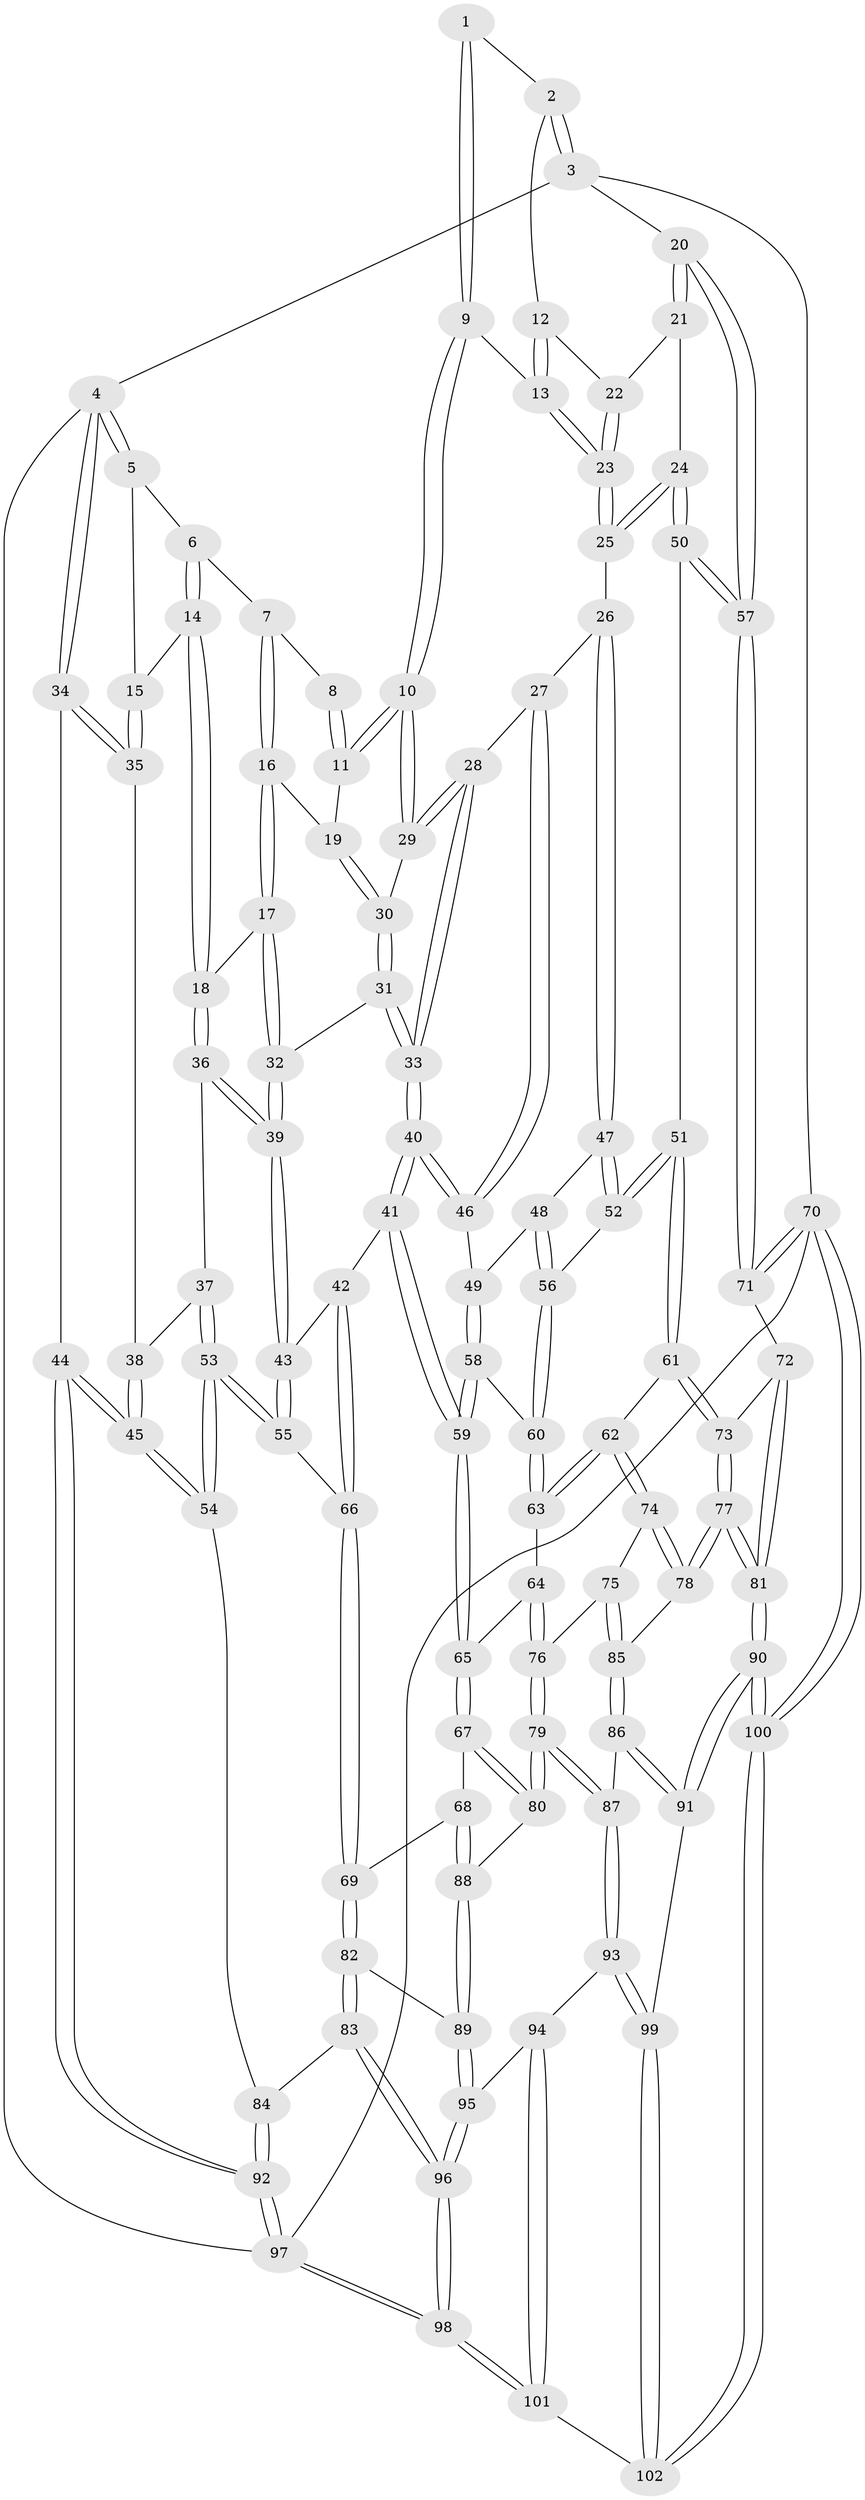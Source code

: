 // Generated by graph-tools (version 1.1) at 2025/38/02/21/25 10:38:58]
// undirected, 102 vertices, 252 edges
graph export_dot {
graph [start="1"]
  node [color=gray90,style=filled];
  1 [pos="+0.6372515605528746+0"];
  2 [pos="+0.8782704517398074+0"];
  3 [pos="+1+0"];
  4 [pos="+0+0"];
  5 [pos="+0.22574096541436633+0"];
  6 [pos="+0.2891295582108379+0"];
  7 [pos="+0.3518719108019547+0"];
  8 [pos="+0.6149796126256657+0"];
  9 [pos="+0.7549355537355369+0.0985938943798186"];
  10 [pos="+0.6586327082514599+0.12104153629878175"];
  11 [pos="+0.6314798229404534+0.055374773116420466"];
  12 [pos="+0.8458839595597609+0"];
  13 [pos="+0.7807115394040014+0.09494749946604271"];
  14 [pos="+0.14958138438020438+0.14692662836315387"];
  15 [pos="+0.09279439712861252+0.13879130664227196"];
  16 [pos="+0.35934289246825535+0"];
  17 [pos="+0.26514215732653257+0.11677730663176739"];
  18 [pos="+0.21744220217800833+0.1615912955803174"];
  19 [pos="+0.4433659635751864+0.08057562548369276"];
  20 [pos="+1+0"];
  21 [pos="+0.9314747326408767+0.09632250555490712"];
  22 [pos="+0.9172482592537395+0.08633529695795637"];
  23 [pos="+0.821507321303315+0.1512261707222921"];
  24 [pos="+1+0.23973765619274479"];
  25 [pos="+0.8378473905093994+0.19309365560901895"];
  26 [pos="+0.7643325209676628+0.2595564379202596"];
  27 [pos="+0.6539766720988566+0.2117851762721494"];
  28 [pos="+0.6504076859370087+0.2077146528571121"];
  29 [pos="+0.6495588749386566+0.1456059225380221"];
  30 [pos="+0.45781038576451377+0.13563240011398295"];
  31 [pos="+0.4487852937185224+0.1827155782022852"];
  32 [pos="+0.398564481240187+0.20823339680863"];
  33 [pos="+0.521275030443453+0.2726612375183604"];
  34 [pos="+0+0.027980276291433813"];
  35 [pos="+0.08059591239258794+0.14249198459475332"];
  36 [pos="+0.23859898412159591+0.23245288961664518"];
  37 [pos="+0.14906224001795065+0.31561607075787107"];
  38 [pos="+0.07744794559037947+0.21434617884085247"];
  39 [pos="+0.3218850657111662+0.30917049702699695"];
  40 [pos="+0.5033509803756456+0.35582582312960725"];
  41 [pos="+0.4902299651560535+0.3946529020537623"];
  42 [pos="+0.44212142521603653+0.3972618964781151"];
  43 [pos="+0.3265846645233733+0.328522989073606"];
  44 [pos="+0+0.5266034713458638"];
  45 [pos="+0+0.5150799848941819"];
  46 [pos="+0.6539362217149545+0.3104316150868722"];
  47 [pos="+0.777671327383399+0.3098773464564709"];
  48 [pos="+0.7227031657372858+0.3445588233783637"];
  49 [pos="+0.6649564017418785+0.34970061742718833"];
  50 [pos="+1+0.327475916045805"];
  51 [pos="+0.9298036149330062+0.40450380122541946"];
  52 [pos="+0.8078035997252128+0.3389867619525713"];
  53 [pos="+0.09491361566330309+0.5005505727296389"];
  54 [pos="+0.0822126252035993+0.5056928822130428"];
  55 [pos="+0.15300649775856748+0.49568585230679413"];
  56 [pos="+0.7286872686412532+0.4244167242920503"];
  57 [pos="+1+0.33220554589450935"];
  58 [pos="+0.6581900253940273+0.36361704771326786"];
  59 [pos="+0.5390620246137926+0.4398761638374703"];
  60 [pos="+0.721893178779719+0.4422665582481223"];
  61 [pos="+0.8481747830775783+0.503137117911807"];
  62 [pos="+0.8260503556421152+0.5156390093475328"];
  63 [pos="+0.7265704586287847+0.4984099064341509"];
  64 [pos="+0.6705632596304365+0.5209440945918805"];
  65 [pos="+0.5712092525220525+0.506918436649478"];
  66 [pos="+0.32603077506511874+0.5670295066283466"];
  67 [pos="+0.5670478969093649+0.5151791249423777"];
  68 [pos="+0.405801528902981+0.6089275050901943"];
  69 [pos="+0.3514916664427353+0.6061813832431103"];
  70 [pos="+1+1"];
  71 [pos="+1+0.6041606883596639"];
  72 [pos="+0.9776346214357945+0.6172125436887539"];
  73 [pos="+0.9490339067683738+0.6142432433830213"];
  74 [pos="+0.8144439205838439+0.6257035029137845"];
  75 [pos="+0.694827705608861+0.6343646682058689"];
  76 [pos="+0.6921057700898412+0.6328779787459939"];
  77 [pos="+0.859065826860332+0.7034107268664207"];
  78 [pos="+0.8301242104864751+0.6788523813610418"];
  79 [pos="+0.5826903152733187+0.7197804580095263"];
  80 [pos="+0.5671015195792498+0.7044992066194868"];
  81 [pos="+0.903681855976969+0.7961859058988177"];
  82 [pos="+0.34276409771829097+0.6444192935704229"];
  83 [pos="+0.26180847583958766+0.761933427976022"];
  84 [pos="+0.18492522747579518+0.6999825823557281"];
  85 [pos="+0.7391293701923216+0.7146485136628293"];
  86 [pos="+0.7023722430355348+0.7684405177215947"];
  87 [pos="+0.5988332953546388+0.7589892094253672"];
  88 [pos="+0.5121514129694879+0.6997915063942922"];
  89 [pos="+0.4285278318876056+0.7572907064967065"];
  90 [pos="+0.9827501708585463+0.9946682015082631"];
  91 [pos="+0.8434190676065555+0.924068577310801"];
  92 [pos="+0+1"];
  93 [pos="+0.5683247702950498+0.8448544713554801"];
  94 [pos="+0.47903619724128227+0.8687993994112122"];
  95 [pos="+0.40944642677127674+0.8296684162109894"];
  96 [pos="+0.2692045890296732+0.8544047607226333"];
  97 [pos="+0+1"];
  98 [pos="+0+1"];
  99 [pos="+0.6102444983161418+0.9038826477344474"];
  100 [pos="+1+1"];
  101 [pos="+0.4217662065598819+1"];
  102 [pos="+0.556353600128317+1"];
  1 -- 2;
  1 -- 9;
  1 -- 9;
  2 -- 3;
  2 -- 3;
  2 -- 12;
  3 -- 4;
  3 -- 20;
  3 -- 70;
  4 -- 5;
  4 -- 5;
  4 -- 34;
  4 -- 34;
  4 -- 97;
  5 -- 6;
  5 -- 15;
  6 -- 7;
  6 -- 14;
  6 -- 14;
  7 -- 8;
  7 -- 16;
  7 -- 16;
  8 -- 11;
  8 -- 11;
  9 -- 10;
  9 -- 10;
  9 -- 13;
  10 -- 11;
  10 -- 11;
  10 -- 29;
  10 -- 29;
  11 -- 19;
  12 -- 13;
  12 -- 13;
  12 -- 22;
  13 -- 23;
  13 -- 23;
  14 -- 15;
  14 -- 18;
  14 -- 18;
  15 -- 35;
  15 -- 35;
  16 -- 17;
  16 -- 17;
  16 -- 19;
  17 -- 18;
  17 -- 32;
  17 -- 32;
  18 -- 36;
  18 -- 36;
  19 -- 30;
  19 -- 30;
  20 -- 21;
  20 -- 21;
  20 -- 57;
  20 -- 57;
  21 -- 22;
  21 -- 24;
  22 -- 23;
  22 -- 23;
  23 -- 25;
  23 -- 25;
  24 -- 25;
  24 -- 25;
  24 -- 50;
  24 -- 50;
  25 -- 26;
  26 -- 27;
  26 -- 47;
  26 -- 47;
  27 -- 28;
  27 -- 46;
  27 -- 46;
  28 -- 29;
  28 -- 29;
  28 -- 33;
  28 -- 33;
  29 -- 30;
  30 -- 31;
  30 -- 31;
  31 -- 32;
  31 -- 33;
  31 -- 33;
  32 -- 39;
  32 -- 39;
  33 -- 40;
  33 -- 40;
  34 -- 35;
  34 -- 35;
  34 -- 44;
  35 -- 38;
  36 -- 37;
  36 -- 39;
  36 -- 39;
  37 -- 38;
  37 -- 53;
  37 -- 53;
  38 -- 45;
  38 -- 45;
  39 -- 43;
  39 -- 43;
  40 -- 41;
  40 -- 41;
  40 -- 46;
  40 -- 46;
  41 -- 42;
  41 -- 59;
  41 -- 59;
  42 -- 43;
  42 -- 66;
  42 -- 66;
  43 -- 55;
  43 -- 55;
  44 -- 45;
  44 -- 45;
  44 -- 92;
  44 -- 92;
  45 -- 54;
  45 -- 54;
  46 -- 49;
  47 -- 48;
  47 -- 52;
  47 -- 52;
  48 -- 49;
  48 -- 56;
  48 -- 56;
  49 -- 58;
  49 -- 58;
  50 -- 51;
  50 -- 57;
  50 -- 57;
  51 -- 52;
  51 -- 52;
  51 -- 61;
  51 -- 61;
  52 -- 56;
  53 -- 54;
  53 -- 54;
  53 -- 55;
  53 -- 55;
  54 -- 84;
  55 -- 66;
  56 -- 60;
  56 -- 60;
  57 -- 71;
  57 -- 71;
  58 -- 59;
  58 -- 59;
  58 -- 60;
  59 -- 65;
  59 -- 65;
  60 -- 63;
  60 -- 63;
  61 -- 62;
  61 -- 73;
  61 -- 73;
  62 -- 63;
  62 -- 63;
  62 -- 74;
  62 -- 74;
  63 -- 64;
  64 -- 65;
  64 -- 76;
  64 -- 76;
  65 -- 67;
  65 -- 67;
  66 -- 69;
  66 -- 69;
  67 -- 68;
  67 -- 80;
  67 -- 80;
  68 -- 69;
  68 -- 88;
  68 -- 88;
  69 -- 82;
  69 -- 82;
  70 -- 71;
  70 -- 71;
  70 -- 100;
  70 -- 100;
  70 -- 97;
  71 -- 72;
  72 -- 73;
  72 -- 81;
  72 -- 81;
  73 -- 77;
  73 -- 77;
  74 -- 75;
  74 -- 78;
  74 -- 78;
  75 -- 76;
  75 -- 85;
  75 -- 85;
  76 -- 79;
  76 -- 79;
  77 -- 78;
  77 -- 78;
  77 -- 81;
  77 -- 81;
  78 -- 85;
  79 -- 80;
  79 -- 80;
  79 -- 87;
  79 -- 87;
  80 -- 88;
  81 -- 90;
  81 -- 90;
  82 -- 83;
  82 -- 83;
  82 -- 89;
  83 -- 84;
  83 -- 96;
  83 -- 96;
  84 -- 92;
  84 -- 92;
  85 -- 86;
  85 -- 86;
  86 -- 87;
  86 -- 91;
  86 -- 91;
  87 -- 93;
  87 -- 93;
  88 -- 89;
  88 -- 89;
  89 -- 95;
  89 -- 95;
  90 -- 91;
  90 -- 91;
  90 -- 100;
  90 -- 100;
  91 -- 99;
  92 -- 97;
  92 -- 97;
  93 -- 94;
  93 -- 99;
  93 -- 99;
  94 -- 95;
  94 -- 101;
  94 -- 101;
  95 -- 96;
  95 -- 96;
  96 -- 98;
  96 -- 98;
  97 -- 98;
  97 -- 98;
  98 -- 101;
  98 -- 101;
  99 -- 102;
  99 -- 102;
  100 -- 102;
  100 -- 102;
  101 -- 102;
}
